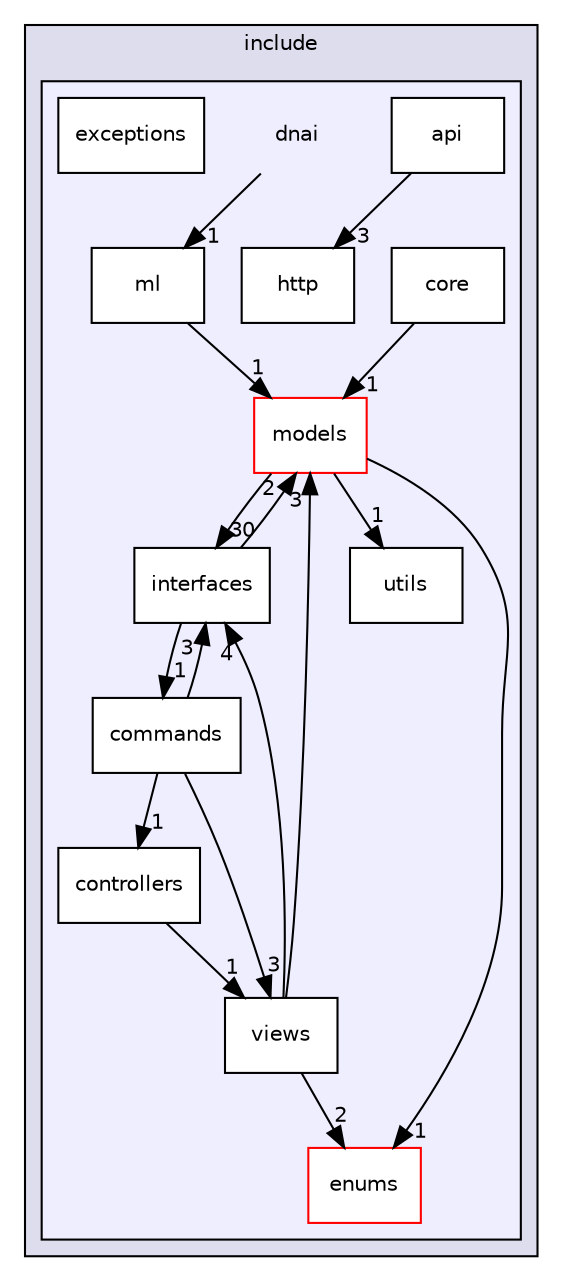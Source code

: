digraph "Gui/app/include/dnai" {
  compound=true
  node [ fontsize="10", fontname="Helvetica"];
  edge [ labelfontsize="10", labelfontname="Helvetica"];
  subgraph clusterdir_6e89066b6e3a1edc14e01dd7a1c1fb19 {
    graph [ bgcolor="#ddddee", pencolor="black", label="include" fontname="Helvetica", fontsize="10", URL="dir_6e89066b6e3a1edc14e01dd7a1c1fb19.html"]
  subgraph clusterdir_2412b997a73e0eba9ea0a70041d765c1 {
    graph [ bgcolor="#eeeeff", pencolor="black", label="" URL="dir_2412b997a73e0eba9ea0a70041d765c1.html"];
    dir_2412b997a73e0eba9ea0a70041d765c1 [shape=plaintext label="dnai"];
    dir_62eb54122ac51f1b41c7bbf176f2d19c [shape=box label="api" color="black" fillcolor="white" style="filled" URL="dir_62eb54122ac51f1b41c7bbf176f2d19c.html"];
    dir_f7a139ba82acdef08a2b2edd95c35e9a [shape=box label="commands" color="black" fillcolor="white" style="filled" URL="dir_f7a139ba82acdef08a2b2edd95c35e9a.html"];
    dir_f22f730c820323ae7cd577d31ed039e6 [shape=box label="controllers" color="black" fillcolor="white" style="filled" URL="dir_f22f730c820323ae7cd577d31ed039e6.html"];
    dir_a0b610d4b19220237866229078b3df42 [shape=box label="core" color="black" fillcolor="white" style="filled" URL="dir_a0b610d4b19220237866229078b3df42.html"];
    dir_45f79b6c4d98edfd77a3fd47527440d0 [shape=box label="enums" color="red" fillcolor="white" style="filled" URL="dir_45f79b6c4d98edfd77a3fd47527440d0.html"];
    dir_524467acc818c42700282e3555f7b7b1 [shape=box label="exceptions" color="black" fillcolor="white" style="filled" URL="dir_524467acc818c42700282e3555f7b7b1.html"];
    dir_f5f5d1a424634aa198617f22cb0578c0 [shape=box label="http" color="black" fillcolor="white" style="filled" URL="dir_f5f5d1a424634aa198617f22cb0578c0.html"];
    dir_fab32e8ecd62f5bef2d81ed4b3015dad [shape=box label="interfaces" color="black" fillcolor="white" style="filled" URL="dir_fab32e8ecd62f5bef2d81ed4b3015dad.html"];
    dir_ad539247b0a7ca25d69bdb9a3dcc2de3 [shape=box label="ml" color="black" fillcolor="white" style="filled" URL="dir_ad539247b0a7ca25d69bdb9a3dcc2de3.html"];
    dir_dbb159655f87b667c3e0034feb684b28 [shape=box label="models" color="red" fillcolor="white" style="filled" URL="dir_dbb159655f87b667c3e0034feb684b28.html"];
    dir_94604c218c2d4c1d8825d8845a1e540e [shape=box label="utils" color="black" fillcolor="white" style="filled" URL="dir_94604c218c2d4c1d8825d8845a1e540e.html"];
    dir_6ede093656b80714efff831912af079c [shape=box label="views" color="black" fillcolor="white" style="filled" URL="dir_6ede093656b80714efff831912af079c.html"];
  }
  }
  dir_a0b610d4b19220237866229078b3df42->dir_dbb159655f87b667c3e0034feb684b28 [headlabel="1", labeldistance=1.5 headhref="dir_000009_000015.html"];
  dir_ad539247b0a7ca25d69bdb9a3dcc2de3->dir_dbb159655f87b667c3e0034feb684b28 [headlabel="1", labeldistance=1.5 headhref="dir_000019_000015.html"];
  dir_f22f730c820323ae7cd577d31ed039e6->dir_6ede093656b80714efff831912af079c [headlabel="1", labeldistance=1.5 headhref="dir_000008_000018.html"];
  dir_62eb54122ac51f1b41c7bbf176f2d19c->dir_f5f5d1a424634aa198617f22cb0578c0 [headlabel="3", labeldistance=1.5 headhref="dir_000006_000013.html"];
  dir_2412b997a73e0eba9ea0a70041d765c1->dir_ad539247b0a7ca25d69bdb9a3dcc2de3 [headlabel="1", labeldistance=1.5 headhref="dir_000005_000019.html"];
  dir_dbb159655f87b667c3e0034feb684b28->dir_94604c218c2d4c1d8825d8845a1e540e [headlabel="1", labeldistance=1.5 headhref="dir_000015_000023.html"];
  dir_dbb159655f87b667c3e0034feb684b28->dir_45f79b6c4d98edfd77a3fd47527440d0 [headlabel="1", labeldistance=1.5 headhref="dir_000015_000010.html"];
  dir_dbb159655f87b667c3e0034feb684b28->dir_fab32e8ecd62f5bef2d81ed4b3015dad [headlabel="30", labeldistance=1.5 headhref="dir_000015_000014.html"];
  dir_6ede093656b80714efff831912af079c->dir_dbb159655f87b667c3e0034feb684b28 [headlabel="3", labeldistance=1.5 headhref="dir_000018_000015.html"];
  dir_6ede093656b80714efff831912af079c->dir_45f79b6c4d98edfd77a3fd47527440d0 [headlabel="2", labeldistance=1.5 headhref="dir_000018_000010.html"];
  dir_6ede093656b80714efff831912af079c->dir_fab32e8ecd62f5bef2d81ed4b3015dad [headlabel="4", labeldistance=1.5 headhref="dir_000018_000014.html"];
  dir_fab32e8ecd62f5bef2d81ed4b3015dad->dir_dbb159655f87b667c3e0034feb684b28 [headlabel="2", labeldistance=1.5 headhref="dir_000014_000015.html"];
  dir_fab32e8ecd62f5bef2d81ed4b3015dad->dir_f7a139ba82acdef08a2b2edd95c35e9a [headlabel="1", labeldistance=1.5 headhref="dir_000014_000007.html"];
  dir_f7a139ba82acdef08a2b2edd95c35e9a->dir_f22f730c820323ae7cd577d31ed039e6 [headlabel="1", labeldistance=1.5 headhref="dir_000007_000008.html"];
  dir_f7a139ba82acdef08a2b2edd95c35e9a->dir_6ede093656b80714efff831912af079c [headlabel="3", labeldistance=1.5 headhref="dir_000007_000018.html"];
  dir_f7a139ba82acdef08a2b2edd95c35e9a->dir_fab32e8ecd62f5bef2d81ed4b3015dad [headlabel="3", labeldistance=1.5 headhref="dir_000007_000014.html"];
}
